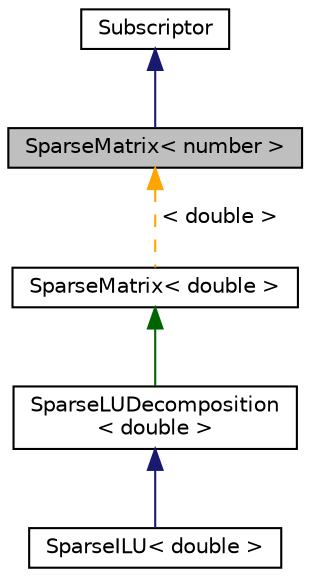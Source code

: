digraph "SparseMatrix&lt; number &gt;"
{
 // LATEX_PDF_SIZE
  edge [fontname="Helvetica",fontsize="10",labelfontname="Helvetica",labelfontsize="10"];
  node [fontname="Helvetica",fontsize="10",shape=record];
  Node1 [label="SparseMatrix\< number \>",height=0.2,width=0.4,color="black", fillcolor="grey75", style="filled", fontcolor="black",tooltip=" "];
  Node2 -> Node1 [dir="back",color="midnightblue",fontsize="10",style="solid",fontname="Helvetica"];
  Node2 [label="Subscriptor",height=0.2,width=0.4,color="black", fillcolor="white", style="filled",URL="$classSubscriptor.html",tooltip=" "];
  Node1 -> Node3 [dir="back",color="orange",fontsize="10",style="dashed",label=" \< double \>" ,fontname="Helvetica"];
  Node3 [label="SparseMatrix\< double \>",height=0.2,width=0.4,color="black", fillcolor="white", style="filled",URL="$classSparseMatrix.html",tooltip=" "];
  Node3 -> Node4 [dir="back",color="darkgreen",fontsize="10",style="solid",fontname="Helvetica"];
  Node4 [label="SparseLUDecomposition\l\< double \>",height=0.2,width=0.4,color="black", fillcolor="white", style="filled",URL="$classSparseLUDecomposition.html",tooltip=" "];
  Node4 -> Node5 [dir="back",color="midnightblue",fontsize="10",style="solid",fontname="Helvetica"];
  Node5 [label="SparseILU\< double \>",height=0.2,width=0.4,color="black", fillcolor="white", style="filled",URL="$classSparseILU.html",tooltip=" "];
}
